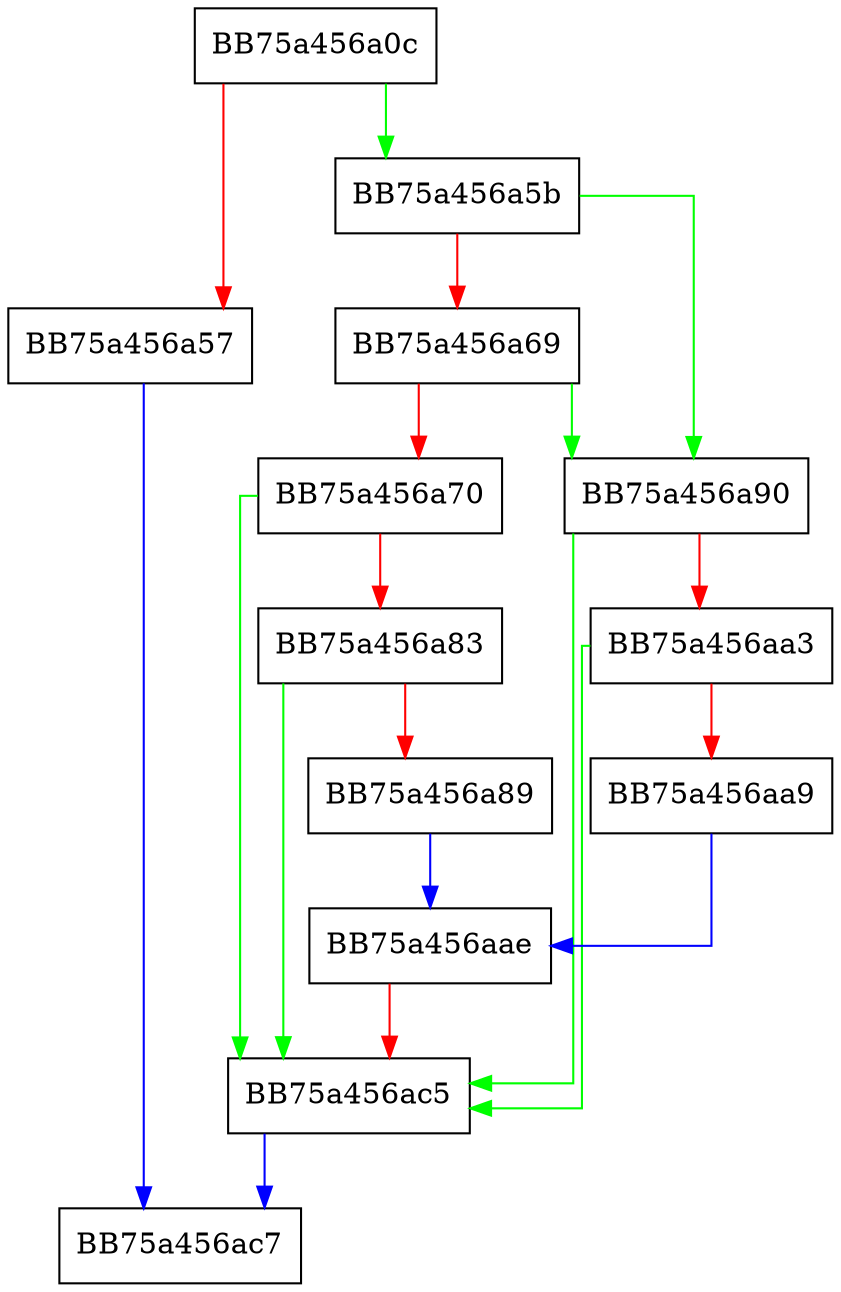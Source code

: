digraph UtilCreateFile {
  node [shape="box"];
  graph [splines=ortho];
  BB75a456a0c -> BB75a456a5b [color="green"];
  BB75a456a0c -> BB75a456a57 [color="red"];
  BB75a456a57 -> BB75a456ac7 [color="blue"];
  BB75a456a5b -> BB75a456a90 [color="green"];
  BB75a456a5b -> BB75a456a69 [color="red"];
  BB75a456a69 -> BB75a456a90 [color="green"];
  BB75a456a69 -> BB75a456a70 [color="red"];
  BB75a456a70 -> BB75a456ac5 [color="green"];
  BB75a456a70 -> BB75a456a83 [color="red"];
  BB75a456a83 -> BB75a456ac5 [color="green"];
  BB75a456a83 -> BB75a456a89 [color="red"];
  BB75a456a89 -> BB75a456aae [color="blue"];
  BB75a456a90 -> BB75a456ac5 [color="green"];
  BB75a456a90 -> BB75a456aa3 [color="red"];
  BB75a456aa3 -> BB75a456ac5 [color="green"];
  BB75a456aa3 -> BB75a456aa9 [color="red"];
  BB75a456aa9 -> BB75a456aae [color="blue"];
  BB75a456aae -> BB75a456ac5 [color="red"];
  BB75a456ac5 -> BB75a456ac7 [color="blue"];
}